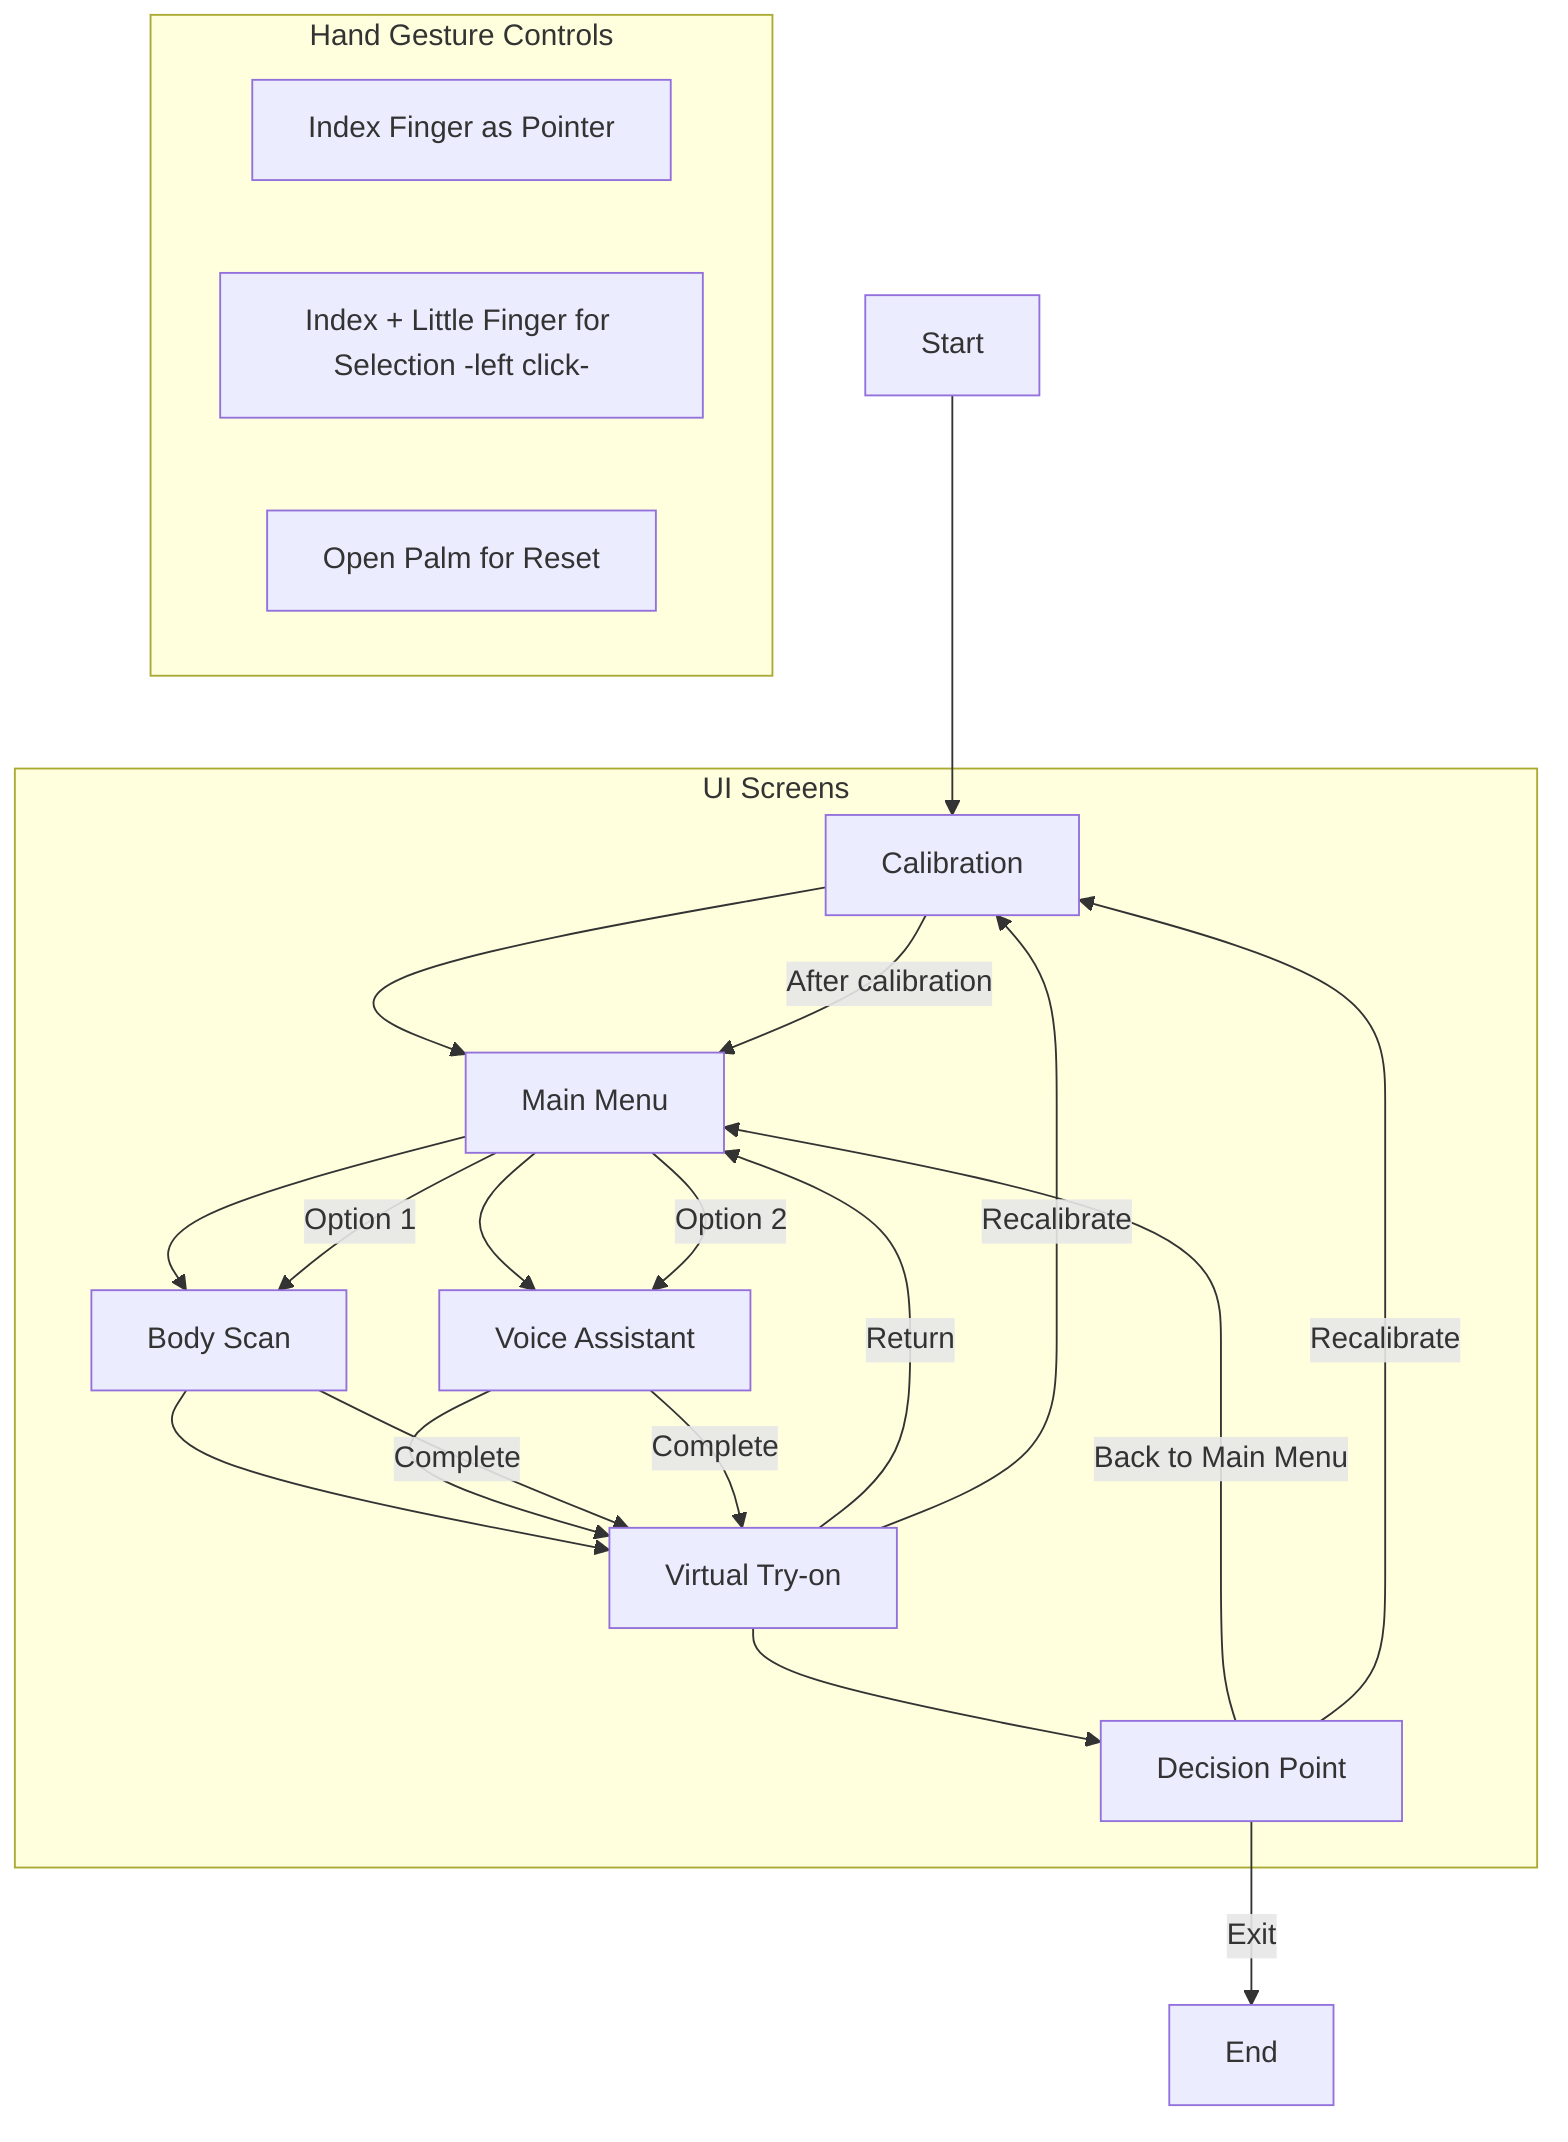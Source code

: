 graph TD
    A[Start] --> B[Calibration]
    B --> C[Main Menu]
    C --> D[Body Scan]
    C --> E[Voice Assistant]
    D --> F[Virtual Try-on]
    E --> F
    F --> G[Decision Point]
    G -->|Back to Main Menu| C
    G -->|Recalibrate| B
    G -->|Exit| H[End]
    
    %% Explicit connections for the requested flow
    %% calibraton -> main menu -> body scan or voice asistent -> virtual tryon -> back to main menu or calibration
    B -->|After calibration| C
    C -->|Option 1| D
    C -->|Option 2| E
    D -->|Complete| F
    E -->|Complete| F
    F -->|Return| C
    F -->|Recalibrate| B
    
    %% Gesture Control
    subgraph "Hand Gesture Controls"
        GC1[Index Finger as Pointer]
        GC2[Index + Little Finger for Selection -left click-]
        GC3[Open Palm for Reset]
    end
    
    %% UI Components
    subgraph "UI Screens"
        B
        C
        D
        E
        F
        G
    end